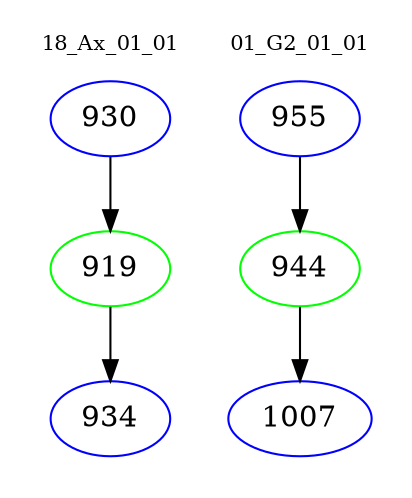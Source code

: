 digraph{
subgraph cluster_0 {
color = white
label = "18_Ax_01_01";
fontsize=10;
T0_930 [label="930", color="blue"]
T0_930 -> T0_919 [color="black"]
T0_919 [label="919", color="green"]
T0_919 -> T0_934 [color="black"]
T0_934 [label="934", color="blue"]
}
subgraph cluster_1 {
color = white
label = "01_G2_01_01";
fontsize=10;
T1_955 [label="955", color="blue"]
T1_955 -> T1_944 [color="black"]
T1_944 [label="944", color="green"]
T1_944 -> T1_1007 [color="black"]
T1_1007 [label="1007", color="blue"]
}
}
